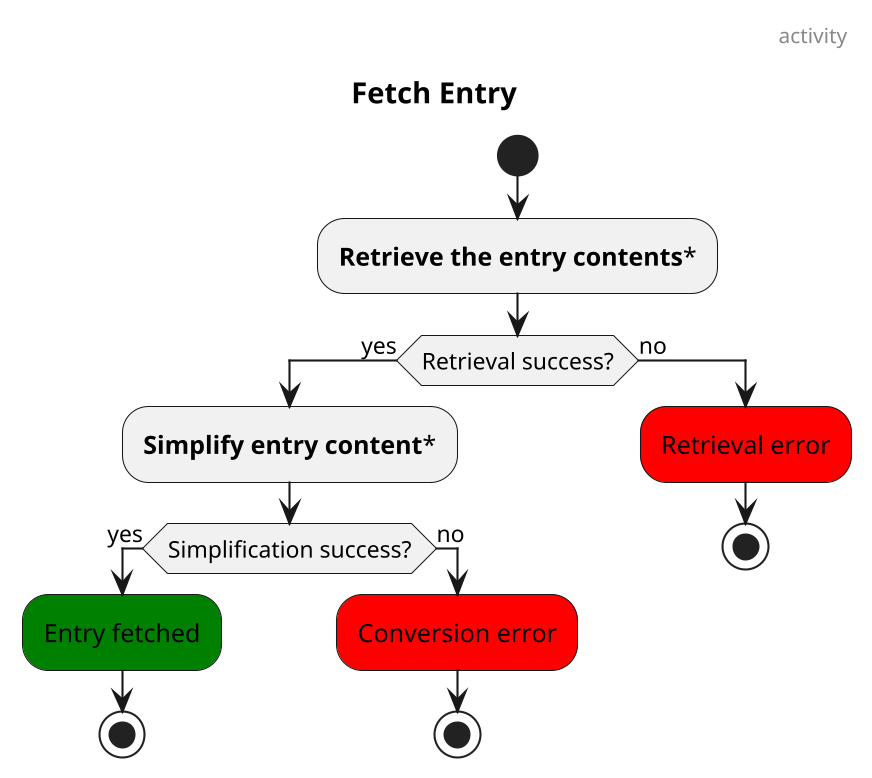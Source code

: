 @startuml fetch-entry
skinparam dpi 200
header activity
title Fetch Entry

start
:**Retrieve the entry contents***;
if (Retrieval success?) then (yes)
    :**Simplify entry content***;
    if (Simplification success?) then (yes)
        #green:Entry fetched;
        stop
    else (no)
        #red:Conversion error;
        stop
    endif
else (no)
    #red:Retrieval error;
    stop
endif
@enduml